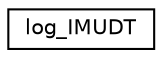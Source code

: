 digraph "Graphical Class Hierarchy"
{
 // INTERACTIVE_SVG=YES
  edge [fontname="Helvetica",fontsize="10",labelfontname="Helvetica",labelfontsize="10"];
  node [fontname="Helvetica",fontsize="10",shape=record];
  rankdir="LR";
  Node1 [label="log_IMUDT",height=0.2,width=0.4,color="black", fillcolor="white", style="filled",URL="$structlog__IMUDT.html"];
}
